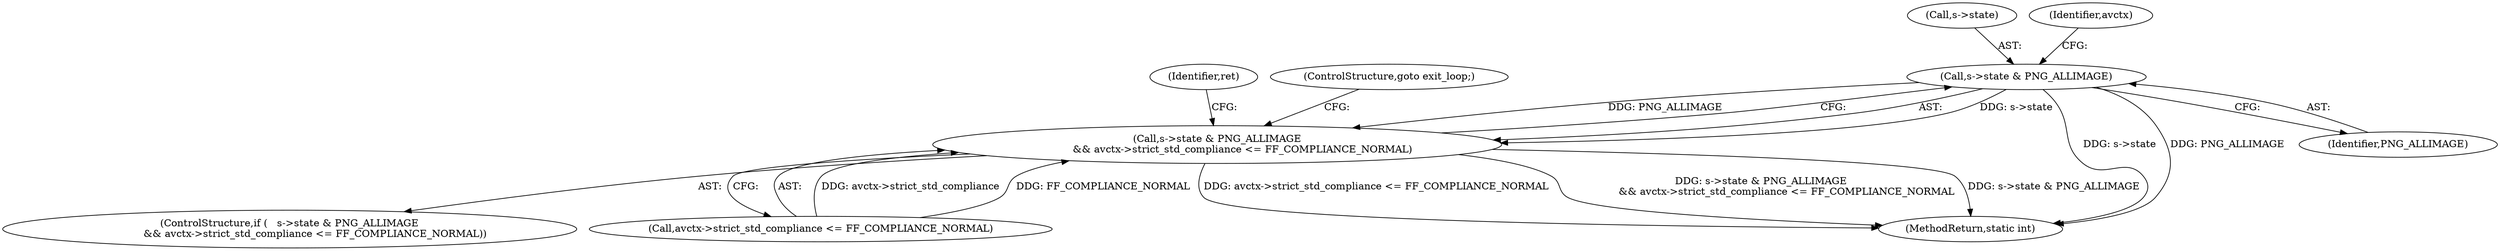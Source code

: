 digraph "0_FFmpeg_e477f09d0b3619f3d29173b2cd593e17e2d1978e@pointer" {
"1000187" [label="(Call,s->state & PNG_ALLIMAGE)"];
"1000186" [label="(Call,s->state & PNG_ALLIMAGE\n                && avctx->strict_std_compliance <= FF_COMPLIANCE_NORMAL)"];
"1000199" [label="(Identifier,ret)"];
"1000828" [label="(MethodReturn,static int)"];
"1000185" [label="(ControlStructure,if (   s->state & PNG_ALLIMAGE\n                && avctx->strict_std_compliance <= FF_COMPLIANCE_NORMAL))"];
"1000188" [label="(Call,s->state)"];
"1000191" [label="(Identifier,PNG_ALLIMAGE)"];
"1000197" [label="(ControlStructure,goto exit_loop;)"];
"1000186" [label="(Call,s->state & PNG_ALLIMAGE\n                && avctx->strict_std_compliance <= FF_COMPLIANCE_NORMAL)"];
"1000187" [label="(Call,s->state & PNG_ALLIMAGE)"];
"1000194" [label="(Identifier,avctx)"];
"1000192" [label="(Call,avctx->strict_std_compliance <= FF_COMPLIANCE_NORMAL)"];
"1000187" -> "1000186"  [label="AST: "];
"1000187" -> "1000191"  [label="CFG: "];
"1000188" -> "1000187"  [label="AST: "];
"1000191" -> "1000187"  [label="AST: "];
"1000194" -> "1000187"  [label="CFG: "];
"1000186" -> "1000187"  [label="CFG: "];
"1000187" -> "1000828"  [label="DDG: s->state"];
"1000187" -> "1000828"  [label="DDG: PNG_ALLIMAGE"];
"1000187" -> "1000186"  [label="DDG: s->state"];
"1000187" -> "1000186"  [label="DDG: PNG_ALLIMAGE"];
"1000186" -> "1000185"  [label="AST: "];
"1000186" -> "1000192"  [label="CFG: "];
"1000192" -> "1000186"  [label="AST: "];
"1000197" -> "1000186"  [label="CFG: "];
"1000199" -> "1000186"  [label="CFG: "];
"1000186" -> "1000828"  [label="DDG: s->state & PNG_ALLIMAGE\n                && avctx->strict_std_compliance <= FF_COMPLIANCE_NORMAL"];
"1000186" -> "1000828"  [label="DDG: s->state & PNG_ALLIMAGE"];
"1000186" -> "1000828"  [label="DDG: avctx->strict_std_compliance <= FF_COMPLIANCE_NORMAL"];
"1000192" -> "1000186"  [label="DDG: avctx->strict_std_compliance"];
"1000192" -> "1000186"  [label="DDG: FF_COMPLIANCE_NORMAL"];
}
